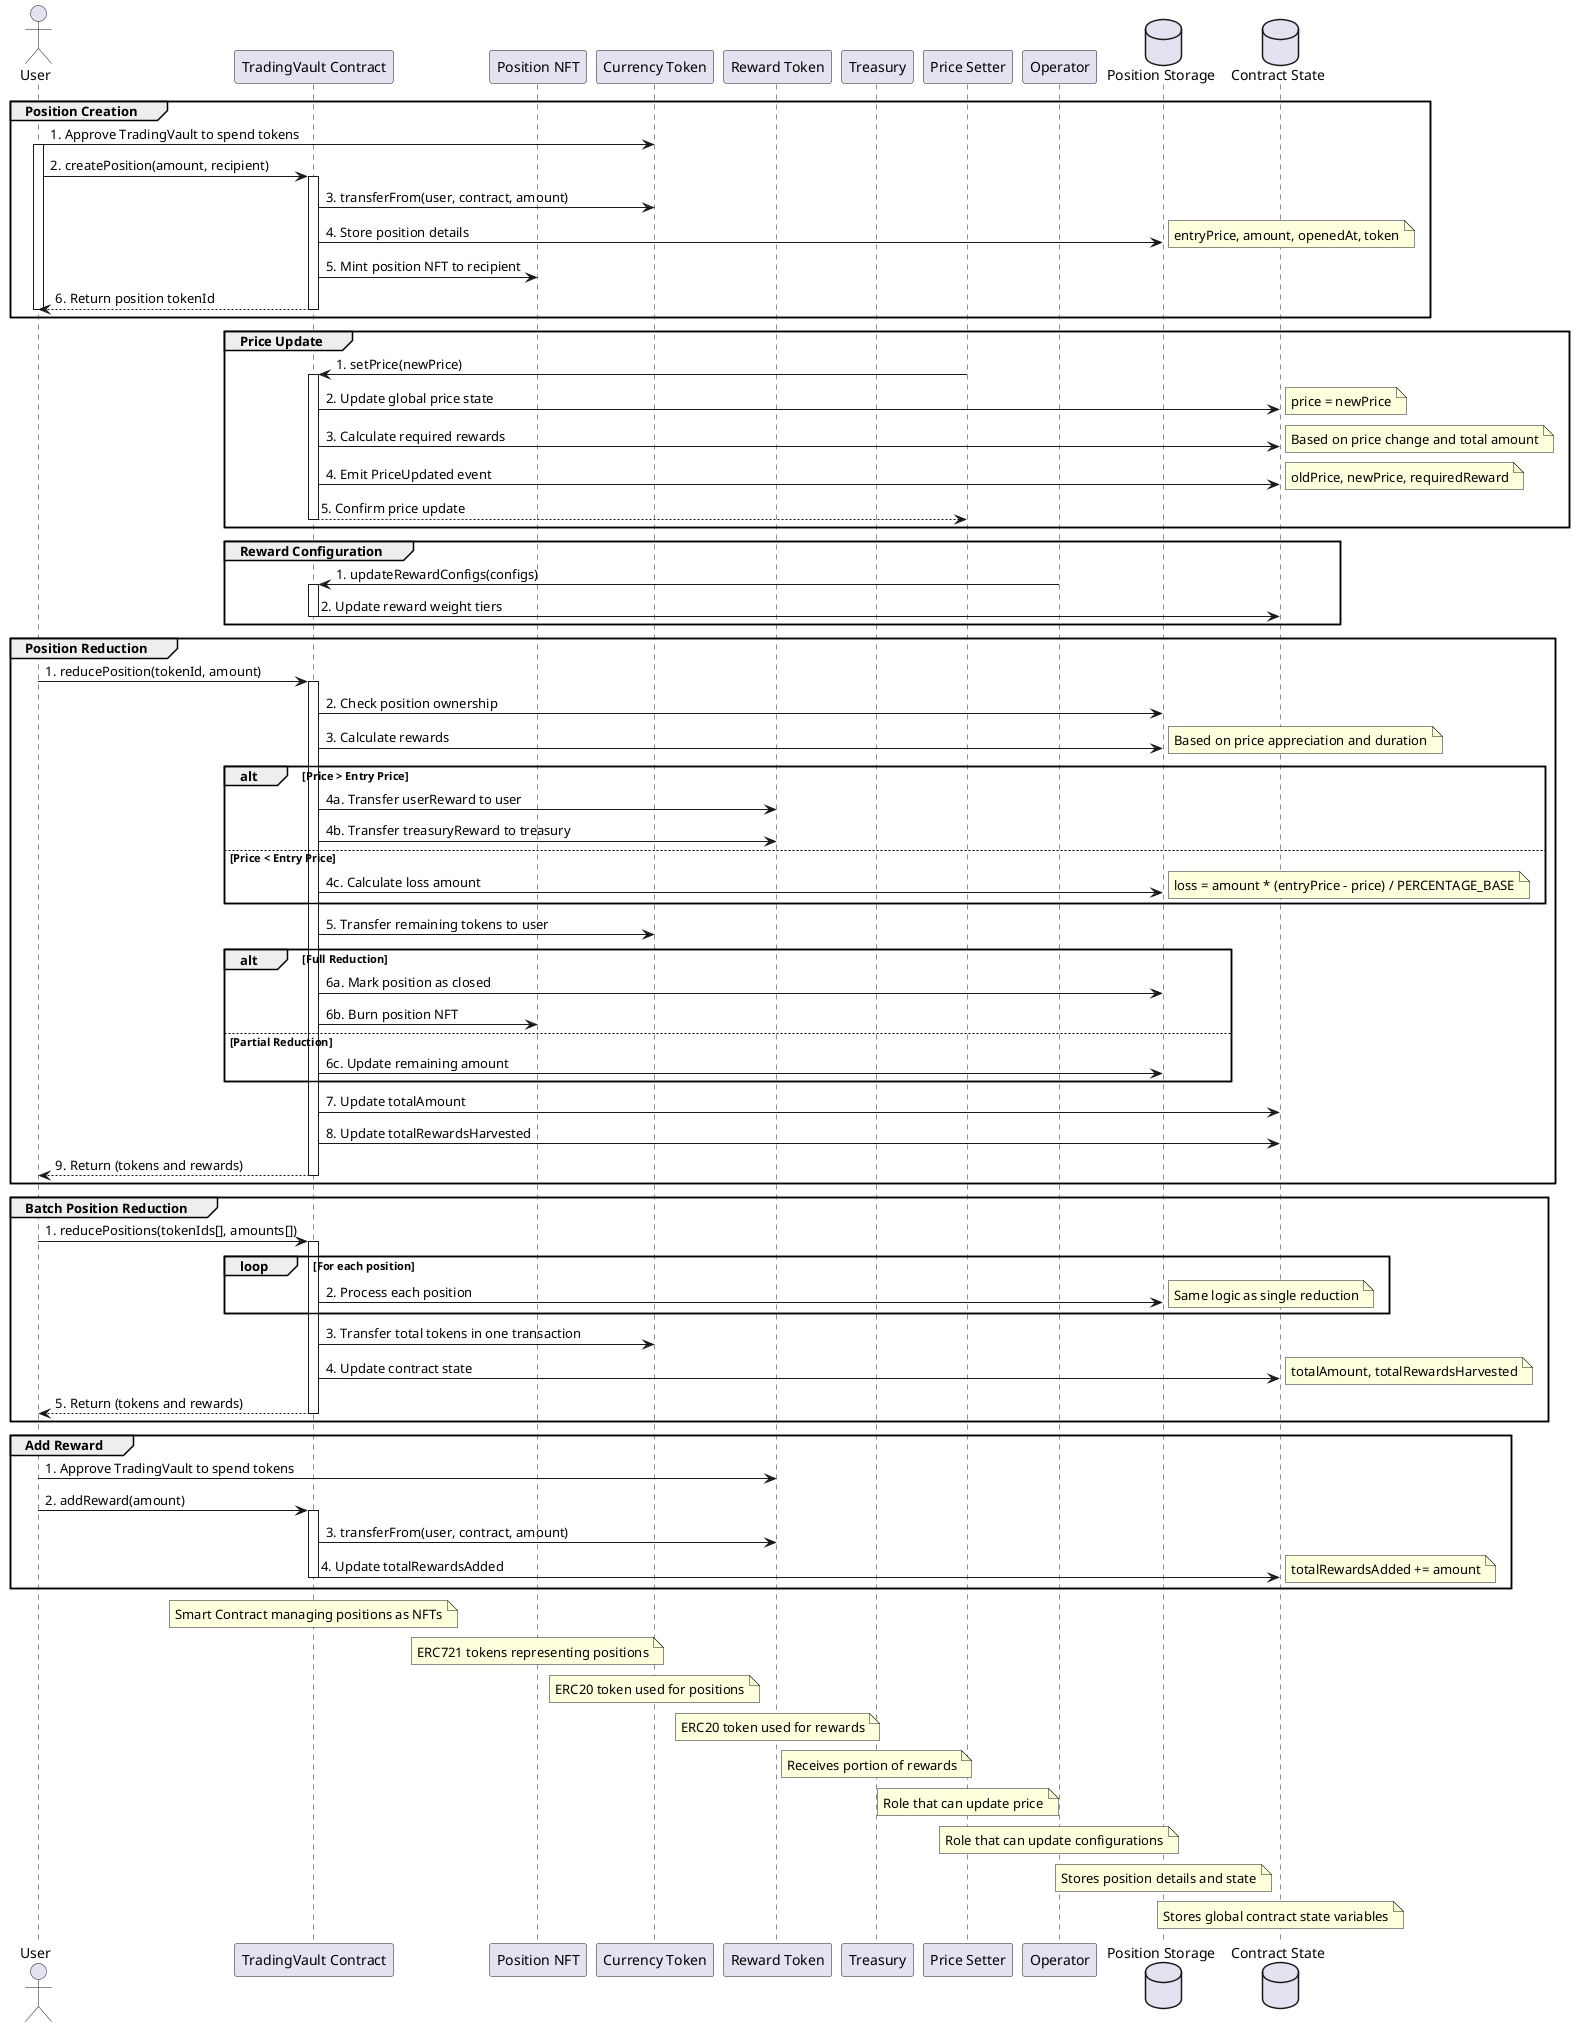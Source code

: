 @startuml TradingVault User Flow Sequence

' Define participants
actor User
participant "TradingVault Contract" as TradingVault
participant "Position NFT" as NFT
participant "Currency Token" as Currency
participant "Reward Token" as RewardToken
participant "Treasury" as Treasury
participant "Price Setter" as PriceSetter
participant "Operator" as Operator
database "Position Storage" as PositionStorage
database "Contract State" as ContractState

' Style
skinparam sequence {
    ParticipantBackgroundColor LightBlue
    ActorBackgroundColor LightGreen
    DatabaseBackgroundColor LightPink
    LifeLineColor Gray
    BorderColor Black
}

' Position Creation Flow
group Position Creation
    User -> Currency: 1. Approve TradingVault to spend tokens
    activate User
    
    User -> TradingVault: 2. createPosition(amount, recipient)
    activate TradingVault
    
    TradingVault -> Currency: 3. transferFrom(user, contract, amount)
    TradingVault -> PositionStorage: 4. Store position details
    note right: entryPrice, amount, openedAt, token
    
    TradingVault -> NFT: 5. Mint position NFT to recipient
    TradingVault --> User: 6. Return position tokenId
    deactivate TradingVault
    deactivate User
end

' Price Update Flow
group Price Update
    PriceSetter -> TradingVault: 1. setPrice(newPrice)
    activate TradingVault
    
    TradingVault -> ContractState: 2. Update global price state
    note right: price = newPrice
    
    TradingVault -> ContractState: 3. Calculate required rewards
    note right: Based on price change and total amount
    
    TradingVault -> ContractState: 4. Emit PriceUpdated event
    note right: oldPrice, newPrice, requiredReward
    
    TradingVault --> PriceSetter: 5. Confirm price update
    deactivate TradingVault
end

' Reward Configuration Flow
group Reward Configuration
    Operator -> TradingVault: 1. updateRewardConfigs(configs)
    activate TradingVault
    TradingVault -> ContractState: 2. Update reward weight tiers
    deactivate TradingVault
end

' Position Reduction Flow
group Position Reduction
    User -> TradingVault: 1. reducePosition(tokenId, amount)
    activate TradingVault
    
    TradingVault -> PositionStorage: 2. Check position ownership
    TradingVault -> PositionStorage: 3. Calculate rewards
    note right: Based on price appreciation and duration
    
    alt Price > Entry Price
        TradingVault -> RewardToken: 4a. Transfer userReward to user
        TradingVault -> RewardToken: 4b. Transfer treasuryReward to treasury
    else Price < Entry Price
        TradingVault -> PositionStorage: 4c. Calculate loss amount
        note right: loss = amount * (entryPrice - price) / PERCENTAGE_BASE
    end
    
    TradingVault -> Currency: 5. Transfer remaining tokens to user
    
    alt Full Reduction
        TradingVault -> PositionStorage: 6a. Mark position as closed
        TradingVault -> NFT: 6b. Burn position NFT
    else Partial Reduction
        TradingVault -> PositionStorage: 6c. Update remaining amount
    end
    
    TradingVault -> ContractState: 7. Update totalAmount
    TradingVault -> ContractState: 8. Update totalRewardsHarvested
    
    TradingVault --> User: 9. Return (tokens and rewards)
    deactivate TradingVault
end

' Batch Position Reduction Flow
group Batch Position Reduction
    User -> TradingVault: 1. reducePositions(tokenIds[], amounts[])
    activate TradingVault
    
    loop For each position
        TradingVault -> PositionStorage: 2. Process each position
        note right: Same logic as single reduction
    end
    
    TradingVault -> Currency: 3. Transfer total tokens in one transaction
    TradingVault -> ContractState: 4. Update contract state
    note right: totalAmount, totalRewardsHarvested
    
    TradingVault --> User: 5. Return (tokens and rewards)
    deactivate TradingVault
end

' Add Reward Flow
group Add Reward
    User -> RewardToken: 1. Approve TradingVault to spend tokens
    User -> TradingVault: 2. addReward(amount)
    activate TradingVault
    
    TradingVault -> RewardToken: 3. transferFrom(user, contract, amount)
    TradingVault -> ContractState: 4. Update totalRewardsAdded
    note right: totalRewardsAdded += amount
    
    deactivate TradingVault
end

' Add notes
note over TradingVault: Smart Contract managing positions as NFTs
note over NFT: ERC721 tokens representing positions
note over Currency: ERC20 token used for positions
note over RewardToken: ERC20 token used for rewards
note over Treasury: Receives portion of rewards
note over PriceSetter: Role that can update price
note over Operator: Role that can update configurations
note over PositionStorage: Stores position details and state
note over ContractState: Stores global contract state variables

@enduml 